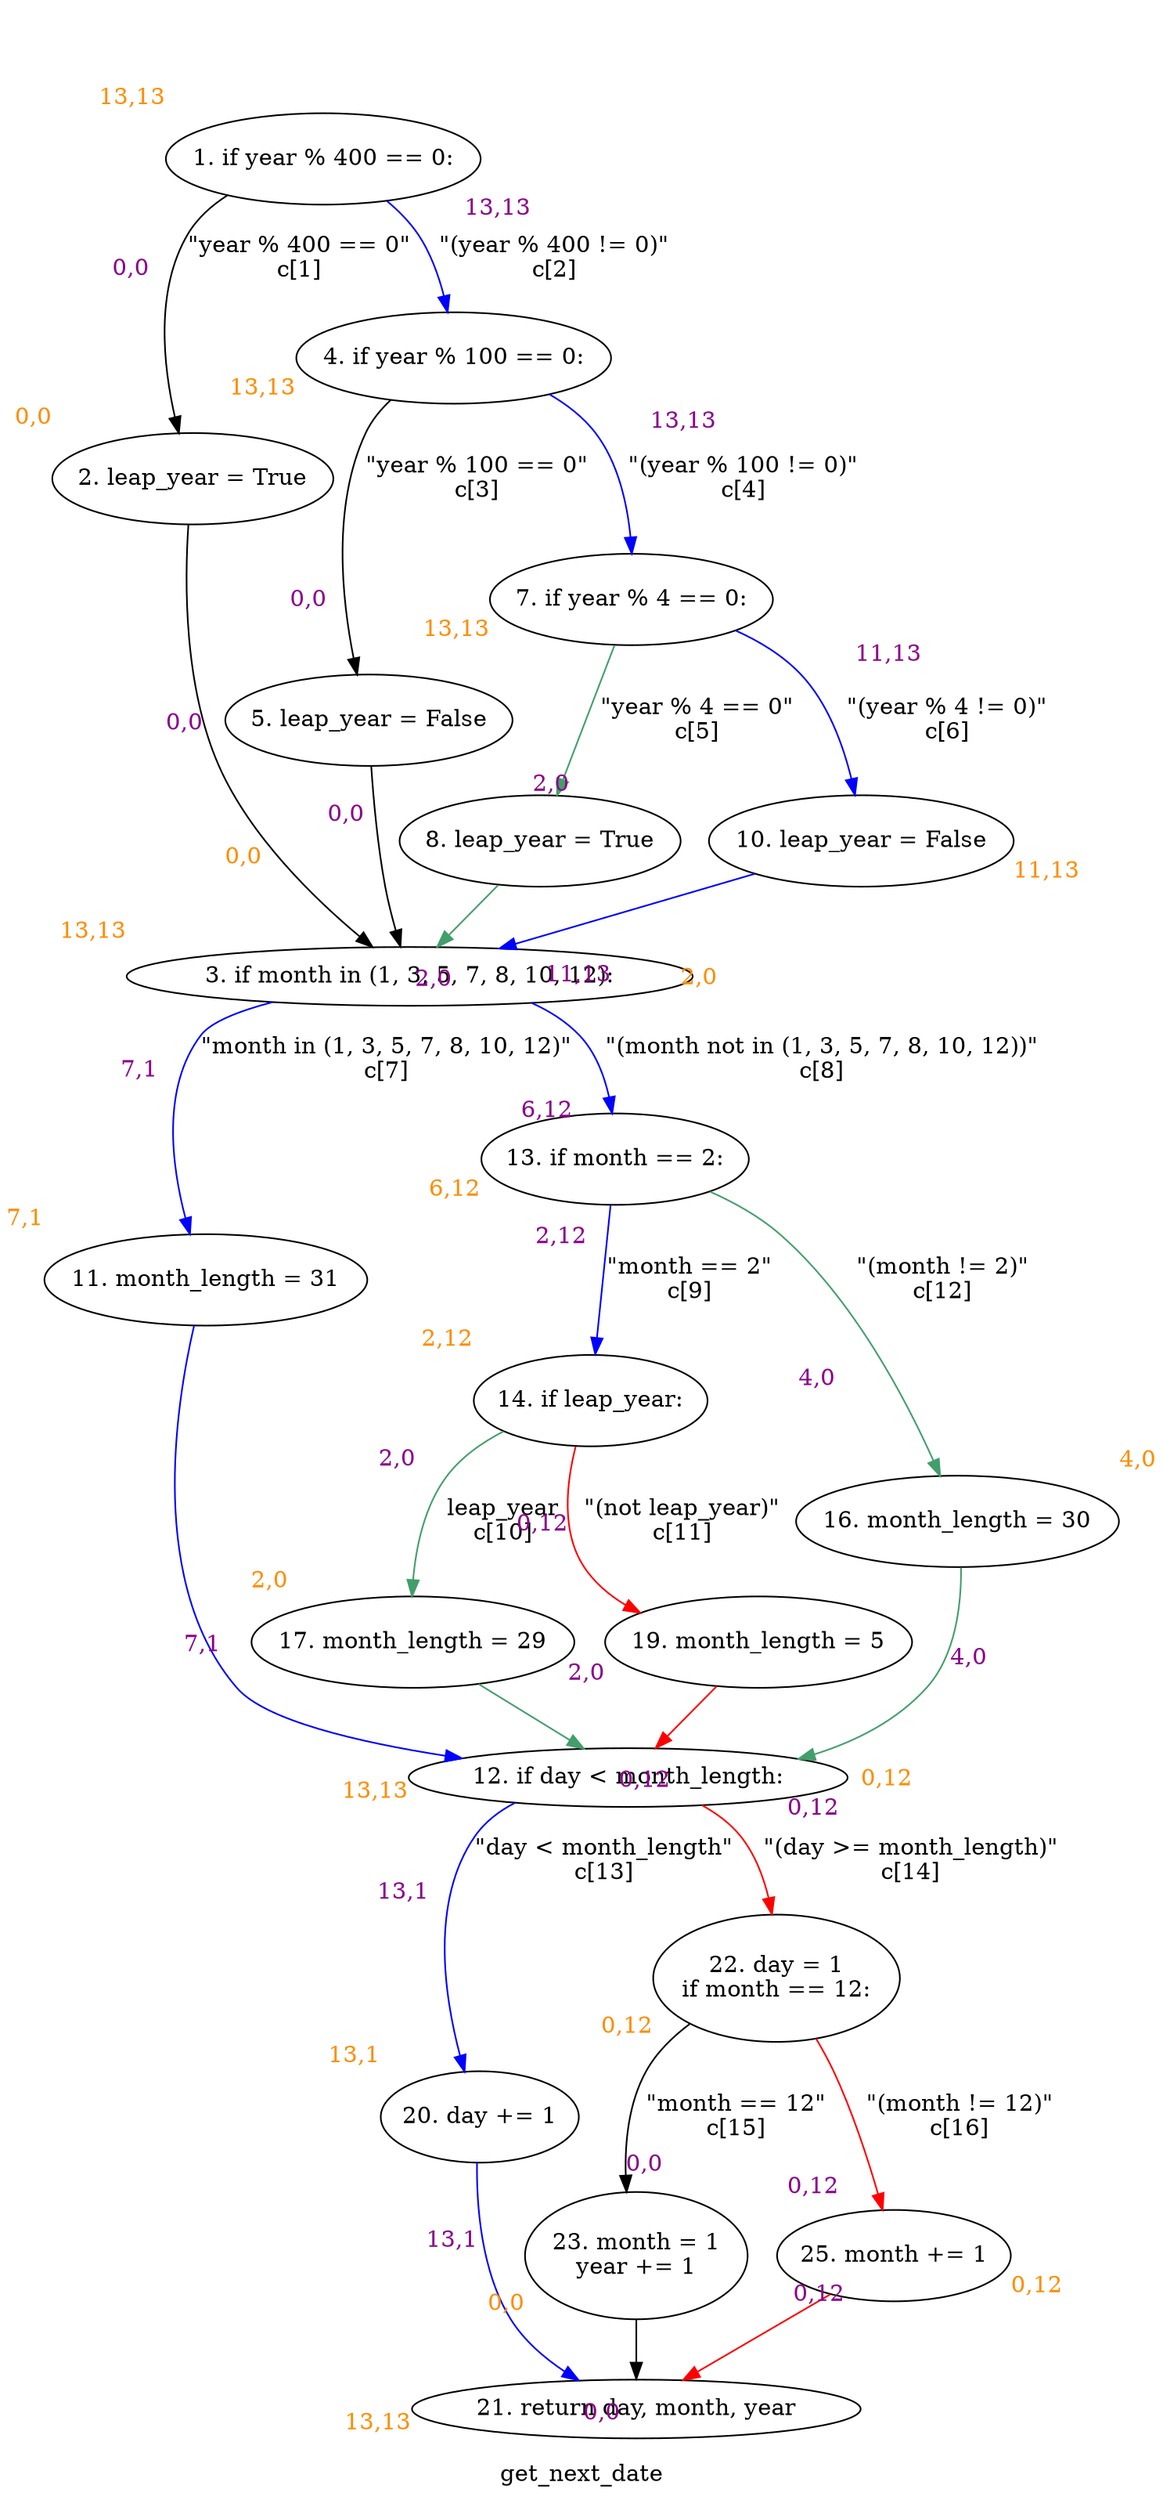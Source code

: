 digraph clusterget_next_date {
	graph [bb="0,0,590.37,1467.6",
		label=get_next_date,
		lheight=0.22,
		lp="295.19,11.875",
		lwidth=1.08,
		xlabel=<<br></br><br></br><br></br><font color='darkorange'>-1,-1</font>>
	];
	node [label="\N",
		xlabel=<<br></br><br></br><br></br><font color='darkorange'>-1,-1</font>>
	];
	1	[height=0.77585,
		label="1. if year % 400 == 0:",
		pos="164.81,1423.9",
		width=2.4356,
		xlabel=<<br></br><br></br><br></br><font color='darkorange'>13,13</font>>,
		xlp="61.755,1459.7"];
	2	[height=0.77585,
		label="2. leap_year = True",
		pos="100.81,1226.7",
		width=2.1852,
		xlabel=<<br></br><br></br><br></br><font color='darkorange'>0,0</font>>,
		xlp="13.519,1262.5"];
	1 -> 2	[label="\"year % 400 == 0\"\nc[1]",
		label_bgcolor=white,
		lp="151.69,1362.2",
		pos="e,92.825,1254.8 117.92,1400.2 109.93,1394.1 102.72,1386.7 98.061,1378 79.659,1343.4 83.777,1297.7 90.336,1265.8",
		xlabel=<<font color='darkmagenta' style='background-color:white;'><br/><br/>     0,0  <br/><br/></font>>,
		xlp="63.438,1336.7"];
	4	[height=0.77585,
		label="4. if year % 100 == 0:",
		pos="229.81,1300.6",
		width=2.4356,
		xlabel=<<br></br><br></br><br></br><font color='darkorange'>13,13</font>>,
		xlp="126.75,1336.4"];
	1 -> 4	[color=blue,
		label="\"(year % 400 != 0)\"\nc[2]",
		label_bgcolor=white,
		lp="275.31,1362.2",
		pos="e,225.34,1328.6 193.51,1397.1 198.84,1391.2 203.94,1384.7 207.81,1378 214.57,1366.2 219.38,1352.2 222.75,1339.5",
		xlabel=<<font color='darkmagenta' style='background-color:white;'><br/><br/>     13,13  <br/><br/></font>>,
		xlp="185.87,1372.5"];
	3	[height=0.5,
		label="3. if month in (1, 3, 5, 7, 8, 10, 12):
",
		pos="212.81,922.19",
		width=3.9134,
		xlabel=<<br></br><br></br><br></br><font color='darkorange'>13,13</font>>,
		xlp="56.553,948.06"];
	2 -> 3	[label_bgcolor=white,
		pos="e,194.92,940.26 98.809,1198.3 97.223,1163 97.822,1100.3 116.81,1051 132.27,1010.9 164.19,972.51 186.98,948.45",
		xlabel=<<font color='darkmagenta' style='background-color:white;'><br/><br/>     0,0  <br/><br/></font>>,
		xlp="95.073,1058.9"];
	5	[height=0.77585,
		label="5. leap_year = False",
		pos="201.81,1079",
		width=2.2441,
		xlabel=<<br></br><br></br><br></br><font color='darkorange'>0,0</font>>,
		xlp="112.4,1114.8"];
	4 -> 5	[label="\"year % 100 == 0\"\nc[3]",
		label_bgcolor=white,
		lp="252.69,1226.7",
		pos="e,196.61,1107.3 208.81,1273.3 205.21,1267.5 202,1261.1 200.06,1254.6 186.42,1209.3 190.06,1154.3 194.99,1118.3",
		xlabel=<<font color='darkmagenta' style='background-color:white;'><br/><br/>     0,0  <br/><br/></font>>,
		xlp="168.95,1183"];
	7	[height=0.77585,
		label="7. if year % 4 == 0:",
		pos="331.81,1152.8",
		width=2.1704,
		xlabel=<<br></br><br></br><br></br><font color='darkorange'>13,13</font>>,
		xlp="238.3,1188.6"];
	4 -> 7	[color=blue,
		label="\"(year % 100 != 0)\"\nc[4]",
		label_bgcolor=white,
		lp="384.31,1226.7",
		pos="e,331.79,1181.1 282.99,1278.1 293.16,1271.9 302.8,1264.1 309.81,1254.6 322.99,1236.8 328.57,1212.7 330.82,1192.5",
		xlabel=<<font color='darkmagenta' style='background-color:white;'><br/><br/>     13,13  <br/><br/></font>>,
		xlp="292.18,1242.8"];
	11	[height=0.77585,
		label="11. month_length = 31",
		pos="102.81,734.89",
		width=2.3767,
		xlabel=<<br></br><br></br><br></br><font color='darkorange'>7,1</font>>,
		xlp="8.625,770.7"];
	3 -> 11	[color=blue,
		label="\"month in (1, 3, 5, 7, 8, 10, 12)\"\nc[7]",
		label_bgcolor=white,
		lp="199.44,870.44",
		pos="e,95.615,763.08 135.4,906.77 125.37,901.78 116.27,895.11 109.56,886.19 85.63,854.34 87.818,807.09 93.497,774.1",
		xlabel=<<font color='darkmagenta' style='background-color:white;'><br/><br/>     7,1  <br/><br/></font>>,
		xlp="69.569,846.37"];
	13	[height=0.77585,
		label="13. if month == 2:",
		pos="314.81,808.76",
		width=1.8905,
		xlabel=<<br></br><br></br><br></br><font color='darkorange'>6,12</font>>,
		xlp="234.75,844.56"];
	3 -> 13	[color=blue,
		label="\"(month not in (1, 3, 5, 7, 8, 10, 12))\"\nc[8]",
		label_bgcolor=white,
		lp="412.81,870.44",
		pos="e,312.72,836.89 267.06,905.25 276.67,900.4 285.82,894.17 292.81,886.19 302.12,875.56 307.5,861.21 310.61,847.82",
		xlabel=<<font color='darkmagenta' style='background-color:white;'><br/><br/>     6,12  <br/><br/></font>>,
		xlp="274.31,884.89"];
	12	[height=0.5,
		label="12. if day < month_length:
",
		pos="327.81,430.38",
		width=3.0125,
		xlabel=<<br></br><br></br><br></br><font color='darkorange'>13,13</font>>,
		xlp="203.99,456.25"];
	11 -> 12	[color=blue,
		label_bgcolor=white,
		pos="e,245.63,442.45 95.158,706.68 82.878,656.62 65.143,549.23 117.81,485.38 133.14,466.79 185.66,453.29 234.34,444.43",
		xlabel=<<font color='darkmagenta' style='background-color:white;'><br/><br/>     7,1  <br/><br/></font>>,
		xlp="96.064,493.25"];
	14	[height=0.77585,
		label="14. if leap_year:",
		pos="314.81,661.03",
		width=1.6401,
		xlabel=<<br></br><br></br><br></br><font color='darkorange'>2,12</font>>,
		xlp="243.77,696.84"];
	13 -> 14	[color=blue,
		label="\"month == 2\"\nc[9]",
		label_bgcolor=white,
		lp="353.81,734.89",
		pos="e,314.81,689.32 314.81,780.35 314.81,757.86 314.81,725.74 314.81,700.65",
		xlabel=<<font color='darkmagenta' style='background-color:white;'><br/><br/>     2,12  <br/><br/></font>>,
		xlp="289.69,742.78"];
	16	[height=0.77585,
		label="16. month_length = 30",
		pos="504.81,587.17",
		width=2.3767,
		xlabel=<<br></br><br></br><br></br><font color='darkorange'>4,0</font>>,
		xlp="410.62,622.98"];
	13 -> 16	[color="#429E6A",
		label="\"(month != 2)\"\nc[12]",
		label_bgcolor=white,
		lp="483.44,734.89",
		pos="e,493.52,615.08 361.02,787.81 373.52,781.04 386.45,772.66 396.81,762.82 438.77,723.01 470.93,663.51 488.85,625.27",
		xlabel=<<font color='darkmagenta' style='background-color:white;'><br/><br/>     4,0  <br/><br/></font>>,
		xlp="418.69,718.62"];
	20	[height=0.77585,
		label="20. day += 1",
		pos="254.81,220.81",
		width=1.4928,
		xlabel=<<br></br><br></br><br></br><font color='darkorange'>13,1</font>>,
		xlp="189.07,256.62"];
	12 -> 20	[color=blue,
		label="\"day < month_length\"\nc[13]",
		label_bgcolor=white,
		lp="313.69,378.63",
		pos="e,245.85,248.82 274.61,414.33 265.66,409.41 257.52,402.92 252.06,394.38 226.31,354.12 233.72,297.04 242.96,259.73",
		xlabel=<<font color='darkmagenta' style='background-color:white;'><br/><br/>     13,1  <br/><br/></font>>,
		xlp="209.44,340.57"];
	22	[height=1.0852,
		label="22. day = 1
if month == 12:",
		pos="401.81,305.81",
		width=2.0231,
		xlabel=<<br></br><br></br><br></br><font color='darkorange'>0,12</font>>,
		xlp="316.98,352.75"];
	12 -> 22	[color=red,
		label="\"(day >= month_length)\"\nc[14]",
		label_bgcolor=white,
		lp="464.31,378.63",
		pos="e,398.34,345.13 360.39,412.79 367.68,407.75 374.75,401.59 379.81,394.38 387.69,383.16 392.76,369.37 396.01,356.09",
		xlabel=<<font color='darkmagenta' style='background-color:white;'><br/><br/>     0,12  <br/><br/></font>>,
		xlp="374.13,374.74"];
	21	[height=0.5,
		label="21. return day, month, year
",
		pos="337.81,41.75",
		width=3.0818,
		xlabel=<<br></br><br></br><br></br><font color='darkorange'>13,13</font>>,
		xlp="211.49,67.625"];
	20 -> 21	[color=blue,
		label_bgcolor=white,
		pos="e,309.72,59.632 253.68,192.61 253.77,166.43 257.09,126.53 273.81,96.75 280.36,85.082 290.47,74.825 300.74,66.471",
		xlabel=<<font color='darkmagenta' style='background-color:white;'><br/><br/>     13,1  <br/><br/></font>>,
		xlp="238.62,128.1"];
	23	[height=1.0852,
		label="23. month = 1
year += 1",
		pos="337.81,135.82",
		width=1.5252,
		xlabel=<<br></br><br></br><br></br><font color='darkorange'>0,0</font>>,
		xlp="274.28,182.76"];
	22 -> 23	[label="\"month == 12\"\nc[15]",
		label_bgcolor=white,
		lp="398.19,220.81",
		pos="e,339.15,175.29 369.24,270.5 364.15,263.7 359.47,256.31 356.06,248.75 347.38,229.46 342.77,206.65 340.34,186.67",
		xlabel=<<font color='darkmagenta' style='background-color:white;'><br/><br/>     0,0  <br/><br/></font>>,
		xlp="336.76,217.04"];
	25	[height=0.77585,
		label="25. month += 1",
		pos="468.81,135.82",
		width=1.6106,
		xlabel=<<br></br><br></br><br></br><font color='darkorange'>0,12</font>>,
		xlp="422.83,171.62"];
	22 -> 25	[color=red,
		label="\"(month != 12)\"\nc[16]",
		label_bgcolor=white,
		lp="502.81,220.81",
		pos="e,464.86,163.96 429.42,269.16 433.67,262.61 437.67,255.65 440.81,248.75 451.42,225.4 458.42,197.42 462.76,175.28",
		xlabel=<<font color='darkmagenta' style='background-color:white;'><br/><br/>     0,12  <br/><br/></font>>,
		xlp="427.07,210.23"];
	23 -> 21	[label_bgcolor=white,
		pos="e,337.81,60.067 337.81,96.306 337.81,87.929 337.81,79.211 337.81,71.301",
		xlabel=<<font color='darkmagenta' style='background-color:white;'><br/><br/>     0,0  <br/><br/></font>>,
		xlp="316.06,86.016"];
	25 -> 21	[color=red,
		label_bgcolor=white,
		pos="e,361.72,59.554 436.76,112.3 416.85,98.296 391.28,80.331 371.13,66.167",
		xlabel=<<font color='darkmagenta' style='background-color:white;'><br/><br/>     0,12  <br/><br/></font>>,
		xlp="374.1,78.04"];
	17	[height=0.77585,
		label="17. month_length = 29",
		pos="212.81,513.31",
		width=2.3767,
		xlabel=<<br></br><br></br><br></br><font color='darkorange'>2,0</font>>,
		xlp="118.62,549.12"];
	14 -> 17	[color="#429E6A",
		label="leap_year\nc[10]",
		label_bgcolor=white,
		lp="272.44,587.17",
		pos="e,216.87,541.43 275.05,640.16 264.62,633.4 254.17,625 246.56,615.1 232.57,596.92 224.21,572.64 219.31,552.46",
		xlabel=<<font color='darkmagenta' style='background-color:white;'><br/><br/>     2,0  <br/><br/></font>>,
		xlp="213.03,603.96"];
	19	[height=0.77585,
		label="19. month_length = 5",
		pos="396.81,513.31",
		width=2.2441,
		xlabel=<<br></br><br></br><br></br><font color='darkorange'>0,12</font>>,
		xlp="304.02,549.12"];
	14 -> 19	[color=red,
		label="\"(not leap_year)\"\nc[11]",
		label_bgcolor=white,
		lp="361.81,587.17",
		pos="e,340.87,533.85 307.35,633.23 302.96,611.7 300.56,581.49 313.81,559.24 318.29,551.72 324.52,545.38 331.57,540.06",
		xlabel=<<font color='darkmagenta' style='background-color:white;'><br/><br/>     0,12  <br/><br/></font>>,
		xlp="306.04,571.66"];
	16 -> 12	[color="#429E6A",
		label_bgcolor=white,
		pos="e,410.98,442.24 507.05,559.04 507.38,536.73 504.19,505.6 486.81,485.38 470.09,465.93 446.08,453.47 421.77,445.49",
		xlabel=<<font color='darkmagenta' style='background-color:white;'><br/><br/>     4,0  <br/><br/></font>>,
		xlp="458.89,470.95"];
	17 -> 12	[color="#429E6A",
		label_bgcolor=white,
		pos="e,303.81,448.27 247.94,487.59 262.79,477.14 279.99,465.03 294.62,454.74",
		xlabel=<<font color='darkmagenta' style='background-color:white;'><br/><br/>     2,0  <br/><br/></font>>,
		xlp="254.1,475.82"];
	19 -> 12	[color=red,
		label_bgcolor=white,
		pos="e,342.37,448.45 374.6,486.26 366.6,476.87 357.58,466.3 349.62,456.96",
		xlabel=<<font color='darkmagenta' style='background-color:white;'><br/><br/>     0,12  <br/><br/></font>>,
		xlp="333.39,475.27"];
	5 -> 3	[label_bgcolor=white,
		pos="e,207.13,940.48 199.71,1050.9 199.34,1045 199,1038.8 198.81,1033 197.98,1008.2 195.67,1001.8 198.81,977.19 199.89,968.7 201.9,959.64 \
204.06,951.41",
		xlabel=<<font color='darkmagenta' style='background-color:white;'><br/><br/>     0,0  <br/><br/></font>>,
		xlp="175.52,1003.1"];
	8	[height=0.77585,
		label="8. leap_year = True",
		pos="286.81,1005.1",
		width=2.1852,
		xlabel=<<br></br><br></br><br></br><font color='darkorange'>2,0</font>>,
		xlp="199.52,1040.9"];
	7 -> 8	[color="#429E6A",
		label="\"year % 4 == 0\"\nc[5]",
		label_bgcolor=white,
		lp="362.94,1079",
		pos="e,295.13,1033 323.45,1124.8 316.41,1102 306.26,1069.1 298.43,1043.7",
		xlabel=<<font color='darkmagenta' style='background-color:white;'><br/><br/>     2,0  <br/><br/></font>>,
		xlp="298.51,1071.3"];
	10	[height=0.77585,
		label="10. leap_year = False",
		pos="463.81,1005.1",
		width=2.2441,
		xlabel=<<br></br><br></br><br></br><font color='darkorange'>11,13</font>>,
		xlp="367.65,1040.9"];
	7 -> 10	[color=blue,
		label="\"(year % 4 != 0)\"\nc[6]",
		label_bgcolor=white,
		lp="495.56,1079",
		pos="e,455.15,1033.2 380.95,1130.7 392.35,1124.2 403.78,1116.3 412.81,1106.9 429.99,1089.1 442.63,1064.3 451.03,1043.8",
		xlabel=<<font color='darkmagenta' style='background-color:white;'><br/><br/>     11,13  <br/><br/></font>>,
		xlp="456.1,1096.4"];
	8 -> 3	[color="#429E6A",
		label_bgcolor=white,
		pos="e,228.42,940.26 262.99,978.06 254.32,968.58 244.54,957.89 235.93,948.47",
		xlabel=<<font color='darkmagenta' style='background-color:white;'><br/><br/>     2,0  <br/><br/></font>>,
		xlp="223.81,966.88"];
	10 -> 3	[color=blue,
		label_bgcolor=white,
		pos="e,263.08,939.39 405.6,985.35 366.06,972.6 313.89,955.78 273.78,942.85",
		xlabel=<<font color='darkmagenta' style='background-color:white;'><br/><br/>     11,13  <br/><br/></font>>,
		xlp="306.01,954.55"];
}
